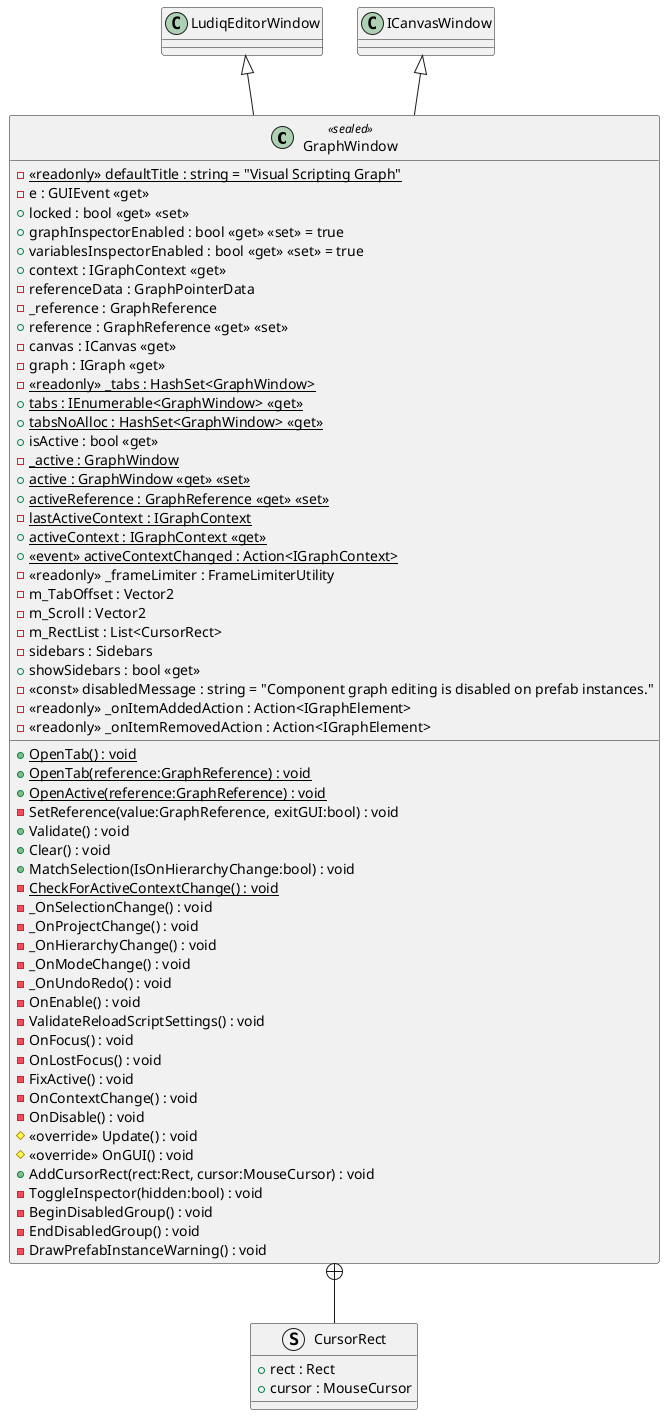 @startuml
class GraphWindow <<sealed>> {
    - {static} <<readonly>> defaultTitle : string = "Visual Scripting Graph"
    - e : GUIEvent <<get>>
    + {static} OpenTab() : void
    + {static} OpenTab(reference:GraphReference) : void
    + {static} OpenActive(reference:GraphReference) : void
    + locked : bool <<get>> <<set>>
    + graphInspectorEnabled : bool <<get>> <<set>> = true
    + variablesInspectorEnabled : bool <<get>> <<set>> = true
    + context : IGraphContext <<get>>
    - referenceData : GraphPointerData
    - _reference : GraphReference
    + reference : GraphReference <<get>> <<set>>
    - SetReference(value:GraphReference, exitGUI:bool) : void
    + Validate() : void
    + Clear() : void
    + MatchSelection(IsOnHierarchyChange:bool) : void
    - canvas : ICanvas <<get>>
    - graph : IGraph <<get>>
    - {static} <<readonly>> _tabs : HashSet<GraphWindow>
    + {static} tabs : IEnumerable<GraphWindow> <<get>>
    + {static} tabsNoAlloc : HashSet<GraphWindow> <<get>>
    + isActive : bool <<get>>
    - {static} _active : GraphWindow
    + {static} active : GraphWindow <<get>> <<set>>
    + {static} activeReference : GraphReference <<get>> <<set>>
    - {static} lastActiveContext : IGraphContext
    + {static} activeContext : IGraphContext <<get>>
    + {static}  <<event>> activeContextChanged : Action<IGraphContext> 
    - {static} CheckForActiveContextChange() : void
    - <<readonly>> _frameLimiter : FrameLimiterUtility
    - _OnSelectionChange() : void
    - _OnProjectChange() : void
    - _OnHierarchyChange() : void
    - _OnModeChange() : void
    - _OnUndoRedo() : void
    - OnEnable() : void
    - ValidateReloadScriptSettings() : void
    - OnFocus() : void
    - OnLostFocus() : void
    - FixActive() : void
    - OnContextChange() : void
    - OnDisable() : void
    # <<override>> Update() : void
    - m_TabOffset : Vector2
    - m_Scroll : Vector2
    # <<override>> OnGUI() : void
    - m_RectList : List<CursorRect>
    + AddCursorRect(rect:Rect, cursor:MouseCursor) : void
    - ToggleInspector(hidden:bool) : void
    - sidebars : Sidebars
    + showSidebars : bool <<get>>
    - <<const>> disabledMessage : string = "Component graph editing is disabled on prefab instances."
    - BeginDisabledGroup() : void
    - EndDisabledGroup() : void
    - DrawPrefabInstanceWarning() : void
    - <<readonly>> _onItemAddedAction : Action<IGraphElement>
    - <<readonly>> _onItemRemovedAction : Action<IGraphElement>
}
struct CursorRect {
    + rect : Rect
    + cursor : MouseCursor
}
LudiqEditorWindow <|-- GraphWindow
ICanvasWindow <|-- GraphWindow
GraphWindow +-- CursorRect
@enduml
